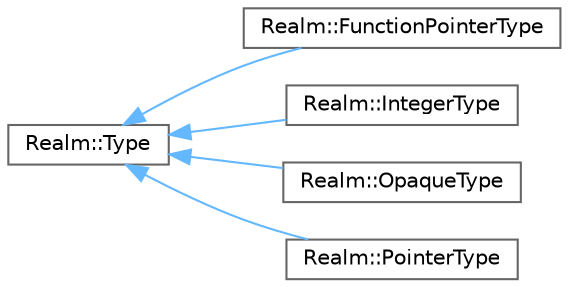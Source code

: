 digraph "Graphical Class Hierarchy"
{
 // LATEX_PDF_SIZE
  bgcolor="transparent";
  edge [fontname=Helvetica,fontsize=10,labelfontname=Helvetica,labelfontsize=10];
  node [fontname=Helvetica,fontsize=10,shape=box,height=0.2,width=0.4];
  rankdir="LR";
  Node0 [id="Node000000",label="Realm::Type",height=0.2,width=0.4,color="grey40", fillcolor="white", style="filled",URL="$classRealm_1_1Type.html",tooltip=" "];
  Node0 -> Node1 [id="edge338_Node000000_Node000001",dir="back",color="steelblue1",style="solid",tooltip=" "];
  Node1 [id="Node000001",label="Realm::FunctionPointerType",height=0.2,width=0.4,color="grey40", fillcolor="white", style="filled",URL="$classRealm_1_1FunctionPointerType.html",tooltip=" "];
  Node0 -> Node2 [id="edge339_Node000000_Node000002",dir="back",color="steelblue1",style="solid",tooltip=" "];
  Node2 [id="Node000002",label="Realm::IntegerType",height=0.2,width=0.4,color="grey40", fillcolor="white", style="filled",URL="$classRealm_1_1IntegerType.html",tooltip=" "];
  Node0 -> Node3 [id="edge340_Node000000_Node000003",dir="back",color="steelblue1",style="solid",tooltip=" "];
  Node3 [id="Node000003",label="Realm::OpaqueType",height=0.2,width=0.4,color="grey40", fillcolor="white", style="filled",URL="$classRealm_1_1OpaqueType.html",tooltip=" "];
  Node0 -> Node4 [id="edge341_Node000000_Node000004",dir="back",color="steelblue1",style="solid",tooltip=" "];
  Node4 [id="Node000004",label="Realm::PointerType",height=0.2,width=0.4,color="grey40", fillcolor="white", style="filled",URL="$classRealm_1_1PointerType.html",tooltip=" "];
}

